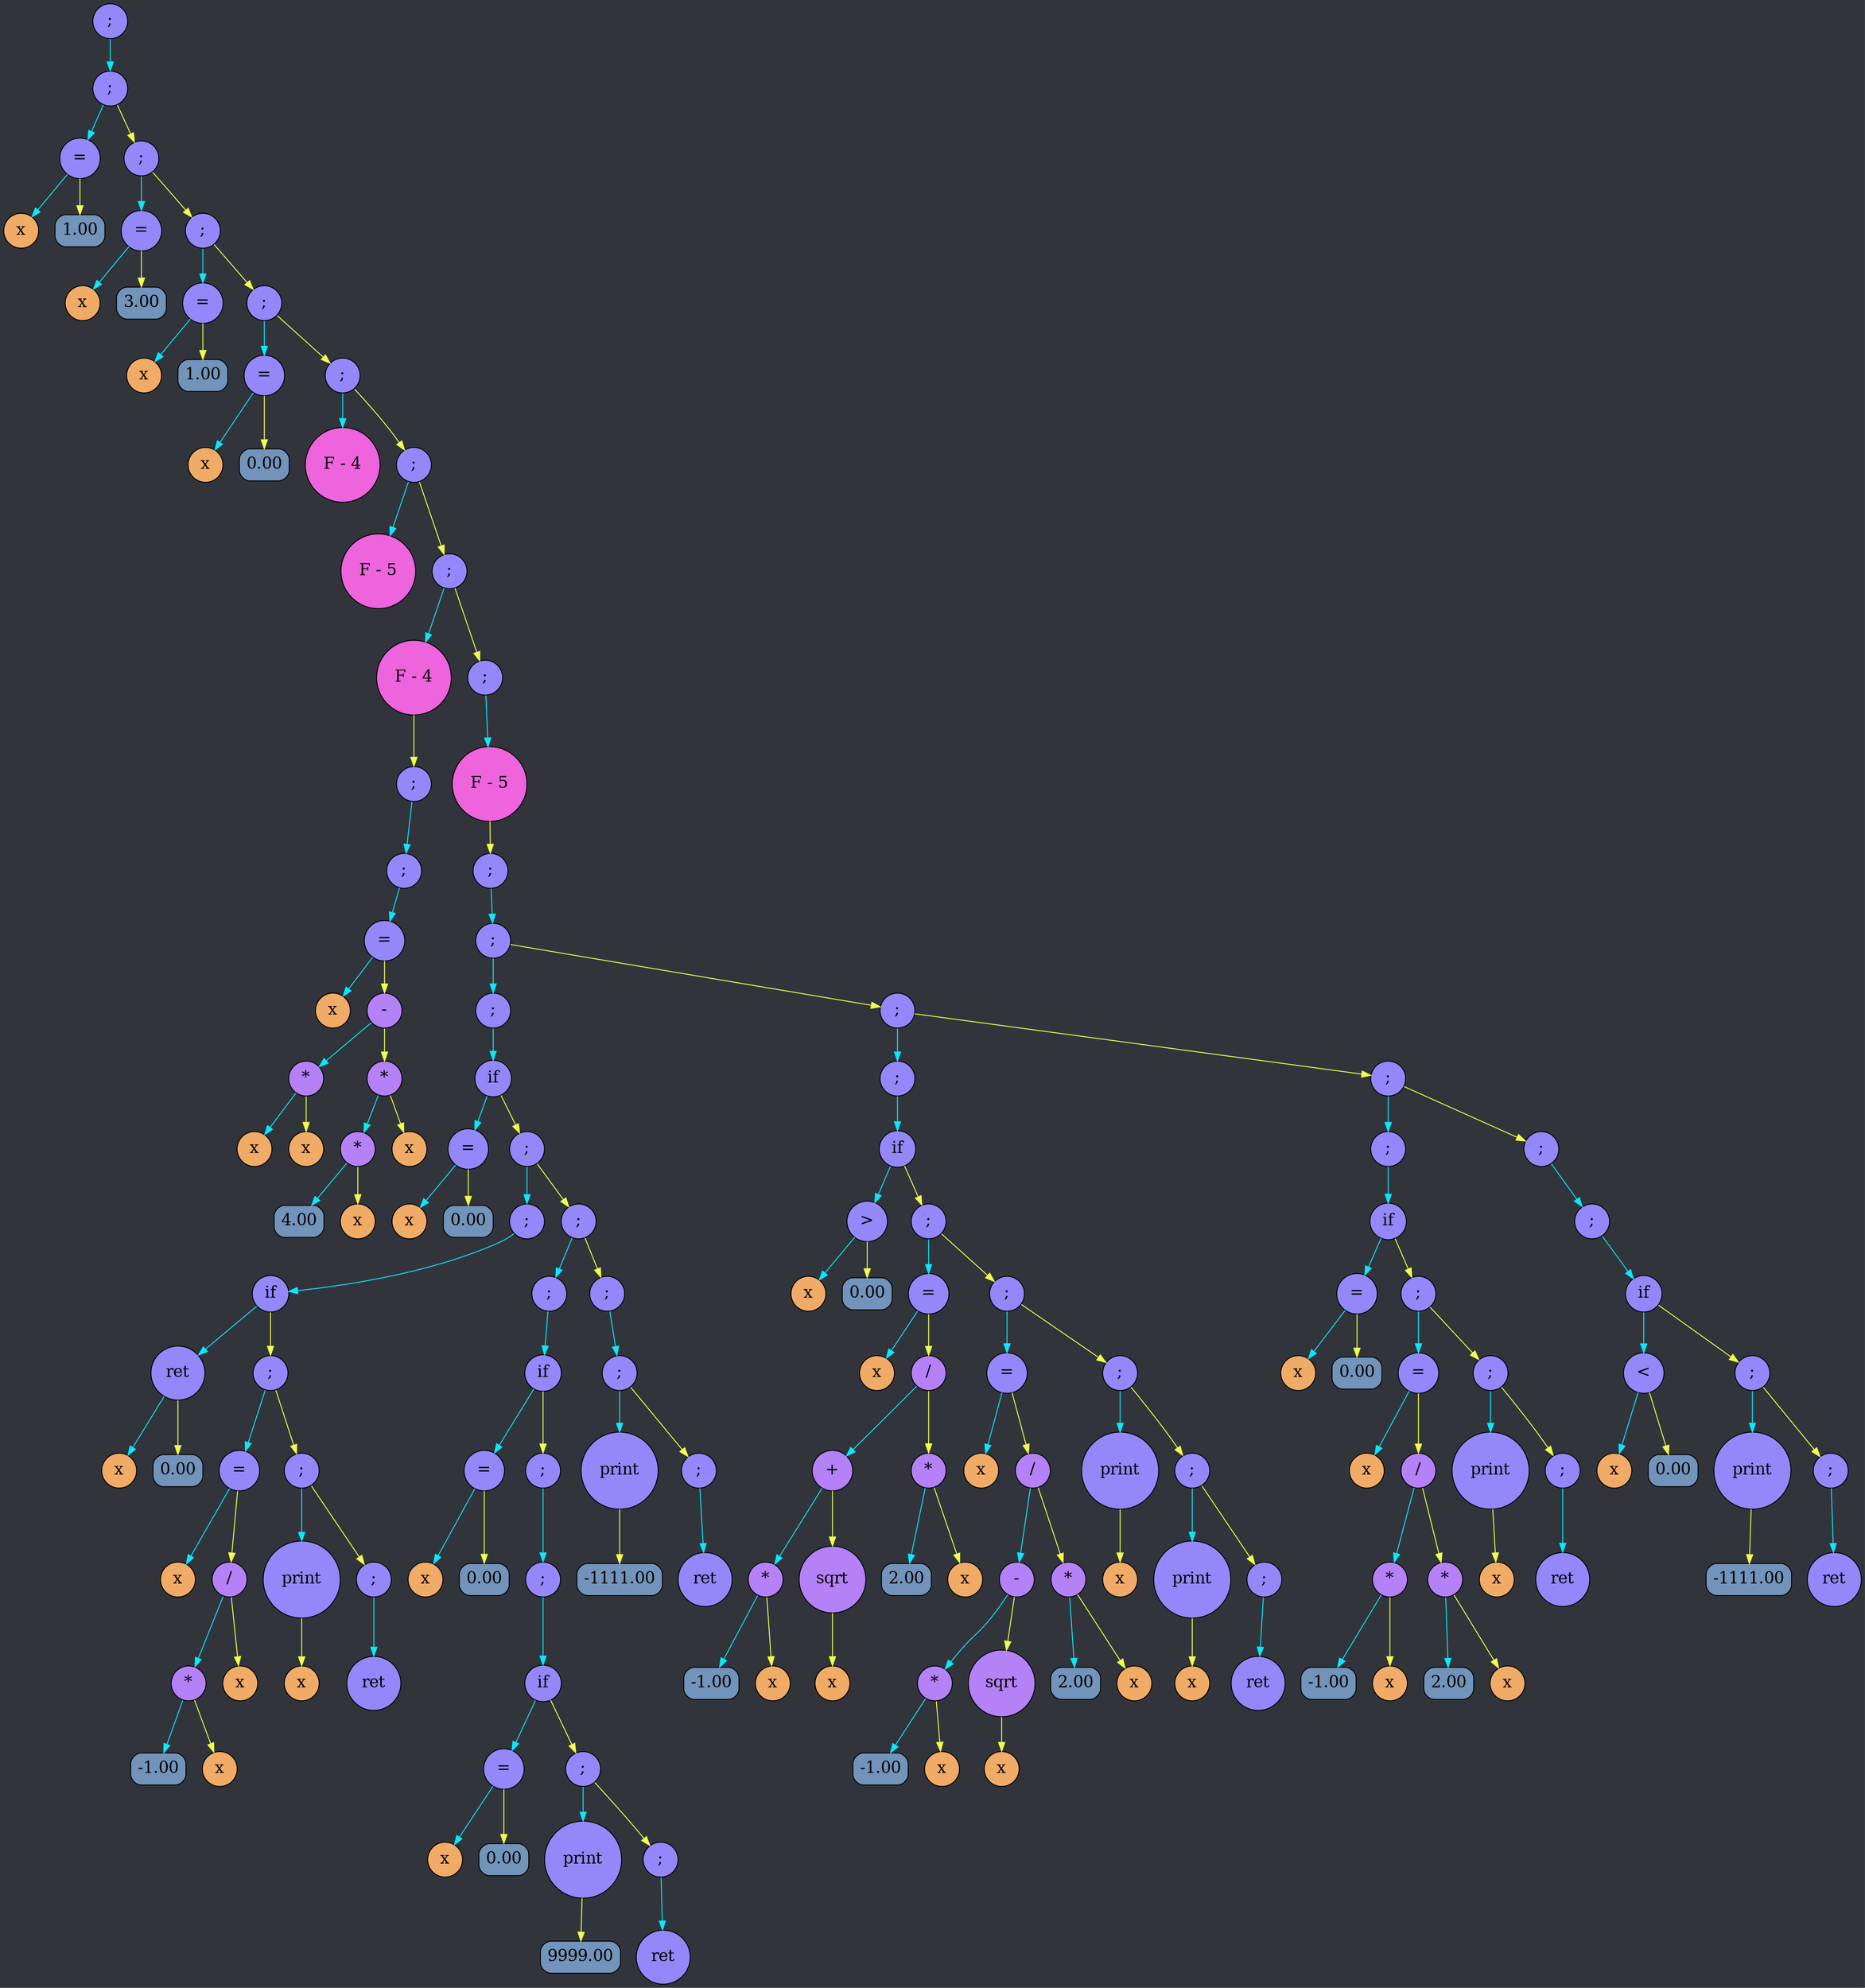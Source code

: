 digraph structs {
	rankdir=HR;
	graph [bgcolor="#31353b"]
	node[color="black",fontsize=18];
	edge[color="darkgreen",fontcolor="blue",fontsize=12,  width=0.4];


	92277328[shape=circle,style=filled, fillcolor="#9487fa", rank = 1,label=";"];
	92277200[shape=circle,style=filled, fillcolor="#9487fa", rank = 2,label=";"];
	92277008[shape=circle,style=filled, fillcolor="#9487fa", rank = 3,label="="];
	92277136[shape=circle,style=filled, fillcolor="#f0ab67", rank = 4,label="x"];
	92277072[shape=Mrecord,style=filled, fillcolor="#7293ba", rank = 5,label="1.00"];
	92276944[shape=circle,style=filled, fillcolor="#9487fa", rank = 4,label=";"];
	92276752[shape=circle,style=filled, fillcolor="#9487fa", rank = 5,label="="];
	92276880[shape=circle,style=filled, fillcolor="#f0ab67", rank = 6,label="x"];
	92276816[shape=Mrecord,style=filled, fillcolor="#7293ba", rank = 7,label="3.00"];
	92276688[shape=circle,style=filled, fillcolor="#9487fa", rank = 6,label=";"];
	92276496[shape=circle,style=filled, fillcolor="#9487fa", rank = 7,label="="];
	92276624[shape=circle,style=filled, fillcolor="#f0ab67", rank = 8,label="x"];
	92276560[shape=Mrecord,style=filled, fillcolor="#7293ba", rank = 9,label="1.00"];
	92276432[shape=circle,style=filled, fillcolor="#9487fa", rank = 8,label=";"];
	92276240[shape=circle,style=filled, fillcolor="#9487fa", rank = 9,label="="];
	92276368[shape=circle,style=filled, fillcolor="#f0ab67", rank = 10,label="x"];
	92276304[shape=Mrecord,style=filled, fillcolor="#7293ba", rank = 11,label="0.00"];
	92276176[shape=circle,style=filled, fillcolor="#9487fa", rank = 10,label=";"];
	92276112[shape=circle,style=filled, fillcolor="#ed64dd", rank = 11,label="F - 4"];
	92276048[shape=circle,style=filled, fillcolor="#9487fa", rank = 12,label=";"];
	92275984[shape=circle,style=filled, fillcolor="#ed64dd", rank = 13,label="F - 5"];
	92275920[shape=circle,style=filled, fillcolor="#9487fa", rank = 14,label=";"];
	92275856[shape=circle,style=filled, fillcolor="#ed64dd", rank = 15,label="F - 4"];
	92275792[shape=circle,style=filled, fillcolor="#9487fa", rank = 16,label=";"];
	92275664[shape=circle,style=filled, fillcolor="#9487fa", rank = 17,label=";"];
	92274960[shape=circle,style=filled, fillcolor="#9487fa", rank = 18,label="="];
	92275600[shape=circle,style=filled, fillcolor="#f0ab67", rank = 19,label="x"];
	92275024[shape=circle,style=filled, fillcolor="#b481f7", rank = 20,label="-"];
	92275408[shape=circle,style=filled, fillcolor="#b481f7", rank = 21,label="*"];
	92275536[shape=circle,style=filled, fillcolor="#f0ab67", rank = 22,label="x"];
	92275472[shape=circle,style=filled, fillcolor="#f0ab67", rank = 23,label="x"];
	92275088[shape=circle,style=filled, fillcolor="#b481f7", rank = 22,label="*"];
	92275216[shape=circle,style=filled, fillcolor="#b481f7", rank = 23,label="*"];
	92275344[shape=Mrecord,style=filled, fillcolor="#7293ba", rank = 24,label="4.00"];
	92275280[shape=circle,style=filled, fillcolor="#f0ab67", rank = 25,label="x"];
	92275152[shape=circle,style=filled, fillcolor="#f0ab67", rank = 24,label="x"];
	92274896[shape=circle,style=filled, fillcolor="#9487fa", rank = 16,label=";"];
	92274832[shape=circle,style=filled, fillcolor="#ed64dd", rank = 17,label="F - 5"];
	92274768[shape=circle,style=filled, fillcolor="#9487fa", rank = 18,label=";"];
	92274704[shape=circle,style=filled, fillcolor="#9487fa", rank = 19,label=";"];
	92282512[shape=circle,style=filled, fillcolor="#9487fa", rank = 20,label=";"];
	92279184[shape=circle,style=filled, fillcolor="#9487fa", rank = 21,label="if"];
	92282320[shape=circle,style=filled, fillcolor="#9487fa", rank = 22,label="="];
	92282448[shape=circle,style=filled, fillcolor="#f0ab67", rank = 23,label="x"];
	92282384[shape=Mrecord,style=filled, fillcolor="#7293ba", rank = 24,label="0.00"];
	92282256[shape=circle,style=filled, fillcolor="#9487fa", rank = 23,label=";"];
	92282128[shape=circle,style=filled, fillcolor="#9487fa", rank = 24,label=";"];
	92280976[shape=circle,style=filled, fillcolor="#9487fa", rank = 25,label="if"];
	92281936[shape=circle,style=filled, fillcolor="#9487fa", rank = 26,label="ret"];
	92282064[shape=circle,style=filled, fillcolor="#f0ab67", rank = 27,label="x"];
	92282000[shape=Mrecord,style=filled, fillcolor="#7293ba", rank = 28,label="0.00"];
	92281808[shape=circle,style=filled, fillcolor="#9487fa", rank = 27,label=";"];
	92281360[shape=circle,style=filled, fillcolor="#9487fa", rank = 28,label="="];
	92281744[shape=circle,style=filled, fillcolor="#f0ab67", rank = 29,label="x"];
	92281424[shape=circle,style=filled, fillcolor="#b481f7", rank = 30,label="/"];
	92281552[shape=circle,style=filled, fillcolor="#b481f7", rank = 31,label="*"];
	92281680[shape=Mrecord,style=filled, fillcolor="#7293ba", rank = 32,label="-1.00"];
	92281616[shape=circle,style=filled, fillcolor="#f0ab67", rank = 33,label="x"];
	92281488[shape=circle,style=filled, fillcolor="#f0ab67", rank = 32,label="x"];
	92281296[shape=circle,style=filled, fillcolor="#9487fa", rank = 29,label=";"];
	92281168[shape=circle,style=filled, fillcolor="#9487fa", rank = 30,label="print"];
	92281232[shape=circle,style=filled, fillcolor="#f0ab67", rank = 31,label="x"];
	92281104[shape=circle,style=filled, fillcolor="#9487fa", rank = 31,label=";"];
	92281040[shape=circle,style=filled, fillcolor="#9487fa", rank = 32,label="ret"];
	92280912[shape=circle,style=filled, fillcolor="#9487fa", rank = 25,label=";"];
	92280784[shape=circle,style=filled, fillcolor="#9487fa", rank = 26,label=";"];
	92279696[shape=circle,style=filled, fillcolor="#9487fa", rank = 27,label="if"];
	92280592[shape=circle,style=filled, fillcolor="#9487fa", rank = 28,label="="];
	92280720[shape=circle,style=filled, fillcolor="#f0ab67", rank = 29,label="x"];
	92280656[shape=Mrecord,style=filled, fillcolor="#7293ba", rank = 30,label="0.00"];
	92280528[shape=circle,style=filled, fillcolor="#9487fa", rank = 29,label=";"];
	92280400[shape=circle,style=filled, fillcolor="#9487fa", rank = 30,label=";"];
	92279760[shape=circle,style=filled, fillcolor="#9487fa", rank = 31,label="if"];
	92280208[shape=circle,style=filled, fillcolor="#9487fa", rank = 32,label="="];
	92280336[shape=circle,style=filled, fillcolor="#f0ab67", rank = 33,label="x"];
	92280272[shape=Mrecord,style=filled, fillcolor="#7293ba", rank = 34,label="0.00"];
	92280080[shape=circle,style=filled, fillcolor="#9487fa", rank = 33,label=";"];
	92279952[shape=circle,style=filled, fillcolor="#9487fa", rank = 34,label="print"];
	92280016[shape=Mrecord,style=filled, fillcolor="#7293ba", rank = 35,label="9999.00"];
	92279888[shape=circle,style=filled, fillcolor="#9487fa", rank = 35,label=";"];
	92279824[shape=circle,style=filled, fillcolor="#9487fa", rank = 36,label="ret"];
	92279632[shape=circle,style=filled, fillcolor="#9487fa", rank = 27,label=";"];
	92279504[shape=circle,style=filled, fillcolor="#9487fa", rank = 28,label=";"];
	92279376[shape=circle,style=filled, fillcolor="#9487fa", rank = 29,label="print"];
	92279440[shape=Mrecord,style=filled, fillcolor="#7293ba", rank = 30,label="-1111.00"];
	92279312[shape=circle,style=filled, fillcolor="#9487fa", rank = 30,label=";"];
	92279248[shape=circle,style=filled, fillcolor="#9487fa", rank = 31,label="ret"];
	92279120[shape=circle,style=filled, fillcolor="#9487fa", rank = 21,label=";"];
	92278992[shape=circle,style=filled, fillcolor="#9487fa", rank = 22,label=";"];
	92284432[shape=circle,style=filled, fillcolor="#9487fa", rank = 23,label="if"];
	92278800[shape=circle,style=filled, fillcolor="#9487fa", rank = 24,label=">"];
	92278928[shape=circle,style=filled, fillcolor="#f0ab67", rank = 25,label="x"];
	92278864[shape=Mrecord,style=filled, fillcolor="#7293ba", rank = 26,label="0.00"];
	92278672[shape=circle,style=filled, fillcolor="#9487fa", rank = 25,label=";"];
	92285840[shape=circle,style=filled, fillcolor="#9487fa", rank = 26,label="="];
	92286544[shape=circle,style=filled, fillcolor="#f0ab67", rank = 27,label="x"];
	92285904[shape=circle,style=filled, fillcolor="#b481f7", rank = 28,label="/"];
	92286160[shape=circle,style=filled, fillcolor="#b481f7", rank = 29,label="+"];
	92286352[shape=circle,style=filled, fillcolor="#b481f7", rank = 30,label="*"];
	92286480[shape=Mrecord,style=filled, fillcolor="#7293ba", rank = 31,label="-1.00"];
	92286416[shape=circle,style=filled, fillcolor="#f0ab67", rank = 32,label="x"];
	92286224[shape=circle,style=filled, fillcolor="#b481f7", rank = 31,label="sqrt"];
	92286288[shape=circle,style=filled, fillcolor="#f0ab67", rank = 32,label="x"];
	92285968[shape=circle,style=filled, fillcolor="#b481f7", rank = 30,label="*"];
	92286096[shape=Mrecord,style=filled, fillcolor="#7293ba", rank = 31,label="2.00"];
	92286032[shape=circle,style=filled, fillcolor="#f0ab67", rank = 32,label="x"];
	92285776[shape=circle,style=filled, fillcolor="#9487fa", rank = 27,label=";"];
	92285008[shape=circle,style=filled, fillcolor="#9487fa", rank = 28,label="="];
	92285712[shape=circle,style=filled, fillcolor="#f0ab67", rank = 29,label="x"];
	92285072[shape=circle,style=filled, fillcolor="#b481f7", rank = 30,label="/"];
	92285328[shape=circle,style=filled, fillcolor="#b481f7", rank = 31,label="-"];
	92285520[shape=circle,style=filled, fillcolor="#b481f7", rank = 32,label="*"];
	92285648[shape=Mrecord,style=filled, fillcolor="#7293ba", rank = 33,label="-1.00"];
	92285584[shape=circle,style=filled, fillcolor="#f0ab67", rank = 34,label="x"];
	92285392[shape=circle,style=filled, fillcolor="#b481f7", rank = 33,label="sqrt"];
	92285456[shape=circle,style=filled, fillcolor="#f0ab67", rank = 34,label="x"];
	92285136[shape=circle,style=filled, fillcolor="#b481f7", rank = 32,label="*"];
	92285264[shape=Mrecord,style=filled, fillcolor="#7293ba", rank = 33,label="2.00"];
	92285200[shape=circle,style=filled, fillcolor="#f0ab67", rank = 34,label="x"];
	92284944[shape=circle,style=filled, fillcolor="#9487fa", rank = 29,label=";"];
	92284816[shape=circle,style=filled, fillcolor="#9487fa", rank = 30,label="print"];
	92284880[shape=circle,style=filled, fillcolor="#f0ab67", rank = 31,label="x"];
	92284752[shape=circle,style=filled, fillcolor="#9487fa", rank = 31,label=";"];
	92284624[shape=circle,style=filled, fillcolor="#9487fa", rank = 32,label="print"];
	92284688[shape=circle,style=filled, fillcolor="#f0ab67", rank = 33,label="x"];
	92284560[shape=circle,style=filled, fillcolor="#9487fa", rank = 33,label=";"];
	92284496[shape=circle,style=filled, fillcolor="#9487fa", rank = 34,label="ret"];
	92284368[shape=circle,style=filled, fillcolor="#9487fa", rank = 23,label=";"];
	92284240[shape=circle,style=filled, fillcolor="#9487fa", rank = 24,label=";"];
	92282960[shape=circle,style=filled, fillcolor="#9487fa", rank = 25,label="if"];
	92284048[shape=circle,style=filled, fillcolor="#9487fa", rank = 26,label="="];
	92284176[shape=circle,style=filled, fillcolor="#f0ab67", rank = 27,label="x"];
	92284112[shape=Mrecord,style=filled, fillcolor="#7293ba", rank = 28,label="0.00"];
	92283920[shape=circle,style=filled, fillcolor="#9487fa", rank = 27,label=";"];
	92283344[shape=circle,style=filled, fillcolor="#9487fa", rank = 28,label="="];
	92283856[shape=circle,style=filled, fillcolor="#f0ab67", rank = 29,label="x"];
	92283408[shape=circle,style=filled, fillcolor="#b481f7", rank = 30,label="/"];
	92283664[shape=circle,style=filled, fillcolor="#b481f7", rank = 31,label="*"];
	92283792[shape=Mrecord,style=filled, fillcolor="#7293ba", rank = 32,label="-1.00"];
	92283728[shape=circle,style=filled, fillcolor="#f0ab67", rank = 33,label="x"];
	92283472[shape=circle,style=filled, fillcolor="#b481f7", rank = 32,label="*"];
	92283600[shape=Mrecord,style=filled, fillcolor="#7293ba", rank = 33,label="2.00"];
	92283536[shape=circle,style=filled, fillcolor="#f0ab67", rank = 34,label="x"];
	92283280[shape=circle,style=filled, fillcolor="#9487fa", rank = 29,label=";"];
	92283152[shape=circle,style=filled, fillcolor="#9487fa", rank = 30,label="print"];
	92283216[shape=circle,style=filled, fillcolor="#f0ab67", rank = 31,label="x"];
	92283088[shape=circle,style=filled, fillcolor="#9487fa", rank = 31,label=";"];
	92283024[shape=circle,style=filled, fillcolor="#9487fa", rank = 32,label="ret"];
	92282896[shape=circle,style=filled, fillcolor="#9487fa", rank = 25,label=";"];
	92282768[shape=circle,style=filled, fillcolor="#9487fa", rank = 26,label=";"];
	92290064[shape=circle,style=filled, fillcolor="#9487fa", rank = 27,label="if"];
	92290512[shape=circle,style=filled, fillcolor="#9487fa", rank = 28,label="<"];
	92282704[shape=circle,style=filled, fillcolor="#f0ab67", rank = 29,label="x"];
	92282640[shape=Mrecord,style=filled, fillcolor="#7293ba", rank = 30,label="0.00"];
	92290384[shape=circle,style=filled, fillcolor="#9487fa", rank = 29,label=";"];
	92290256[shape=circle,style=filled, fillcolor="#9487fa", rank = 30,label="print"];
	92290320[shape=Mrecord,style=filled, fillcolor="#7293ba", rank = 31,label="-1111.00"];
	92290192[shape=circle,style=filled, fillcolor="#9487fa", rank = 31,label=";"];
	92290128[shape=circle,style=filled, fillcolor="#9487fa", rank = 32,label="ret"];




	92277328->92277200 [color = "#0ae7ff"];
	92277200->92277008 [color = "#0ae7ff"];
	92277008->92277136 [color = "#0ae7ff"];
	92277008->92277072 [color = "#f0ff4f"];
	92277200->92276944 [color = "#f0ff4f"];
	92276944->92276752 [color = "#0ae7ff"];
	92276752->92276880 [color = "#0ae7ff"];
	92276752->92276816 [color = "#f0ff4f"];
	92276944->92276688 [color = "#f0ff4f"];
	92276688->92276496 [color = "#0ae7ff"];
	92276496->92276624 [color = "#0ae7ff"];
	92276496->92276560 [color = "#f0ff4f"];
	92276688->92276432 [color = "#f0ff4f"];
	92276432->92276240 [color = "#0ae7ff"];
	92276240->92276368 [color = "#0ae7ff"];
	92276240->92276304 [color = "#f0ff4f"];
	92276432->92276176 [color = "#f0ff4f"];
	92276176->92276112 [color = "#0ae7ff"];
	92276176->92276048 [color = "#f0ff4f"];
	92276048->92275984 [color = "#0ae7ff"];
	92276048->92275920 [color = "#f0ff4f"];
	92275920->92275856 [color = "#0ae7ff"];
	92275856->92275792 [color = "#f0ff4f"];
	92275792->92275664 [color = "#0ae7ff"];
	92275664->92274960 [color = "#0ae7ff"];
	92274960->92275600 [color = "#0ae7ff"];
	92274960->92275024 [color = "#f0ff4f"];
	92275024->92275408 [color = "#0ae7ff"];
	92275408->92275536 [color = "#0ae7ff"];
	92275408->92275472 [color = "#f0ff4f"];
	92275024->92275088 [color = "#f0ff4f"];
	92275088->92275216 [color = "#0ae7ff"];
	92275216->92275344 [color = "#0ae7ff"];
	92275216->92275280 [color = "#f0ff4f"];
	92275088->92275152 [color = "#f0ff4f"];
	92275920->92274896 [color = "#f0ff4f"];
	92274896->92274832 [color = "#0ae7ff"];
	92274832->92274768 [color = "#f0ff4f"];
	92274768->92274704 [color = "#0ae7ff"];
	92274704->92282512 [color = "#0ae7ff"];
	92282512->92279184 [color = "#0ae7ff"];
	92279184->92282320 [color = "#0ae7ff"];
	92282320->92282448 [color = "#0ae7ff"];
	92282320->92282384 [color = "#f0ff4f"];
	92279184->92282256 [color = "#f0ff4f"];
	92282256->92282128 [color = "#0ae7ff"];
	92282128->92280976 [color = "#0ae7ff"];
	92280976->92281936 [color = "#0ae7ff"];
	92281936->92282064 [color = "#0ae7ff"];
	92281936->92282000 [color = "#f0ff4f"];
	92280976->92281808 [color = "#f0ff4f"];
	92281808->92281360 [color = "#0ae7ff"];
	92281360->92281744 [color = "#0ae7ff"];
	92281360->92281424 [color = "#f0ff4f"];
	92281424->92281552 [color = "#0ae7ff"];
	92281552->92281680 [color = "#0ae7ff"];
	92281552->92281616 [color = "#f0ff4f"];
	92281424->92281488 [color = "#f0ff4f"];
	92281808->92281296 [color = "#f0ff4f"];
	92281296->92281168 [color = "#0ae7ff"];
	92281168->92281232 [color = "#f0ff4f"];
	92281296->92281104 [color = "#f0ff4f"];
	92281104->92281040 [color = "#0ae7ff"];
	92282256->92280912 [color = "#f0ff4f"];
	92280912->92280784 [color = "#0ae7ff"];
	92280784->92279696 [color = "#0ae7ff"];
	92279696->92280592 [color = "#0ae7ff"];
	92280592->92280720 [color = "#0ae7ff"];
	92280592->92280656 [color = "#f0ff4f"];
	92279696->92280528 [color = "#f0ff4f"];
	92280528->92280400 [color = "#0ae7ff"];
	92280400->92279760 [color = "#0ae7ff"];
	92279760->92280208 [color = "#0ae7ff"];
	92280208->92280336 [color = "#0ae7ff"];
	92280208->92280272 [color = "#f0ff4f"];
	92279760->92280080 [color = "#f0ff4f"];
	92280080->92279952 [color = "#0ae7ff"];
	92279952->92280016 [color = "#f0ff4f"];
	92280080->92279888 [color = "#f0ff4f"];
	92279888->92279824 [color = "#0ae7ff"];
	92280912->92279632 [color = "#f0ff4f"];
	92279632->92279504 [color = "#0ae7ff"];
	92279504->92279376 [color = "#0ae7ff"];
	92279376->92279440 [color = "#f0ff4f"];
	92279504->92279312 [color = "#f0ff4f"];
	92279312->92279248 [color = "#0ae7ff"];
	92274704->92279120 [color = "#f0ff4f"];
	92279120->92278992 [color = "#0ae7ff"];
	92278992->92284432 [color = "#0ae7ff"];
	92284432->92278800 [color = "#0ae7ff"];
	92278800->92278928 [color = "#0ae7ff"];
	92278800->92278864 [color = "#f0ff4f"];
	92284432->92278672 [color = "#f0ff4f"];
	92278672->92285840 [color = "#0ae7ff"];
	92285840->92286544 [color = "#0ae7ff"];
	92285840->92285904 [color = "#f0ff4f"];
	92285904->92286160 [color = "#0ae7ff"];
	92286160->92286352 [color = "#0ae7ff"];
	92286352->92286480 [color = "#0ae7ff"];
	92286352->92286416 [color = "#f0ff4f"];
	92286160->92286224 [color = "#f0ff4f"];
	92286224->92286288 [color = "#f0ff4f"];
	92285904->92285968 [color = "#f0ff4f"];
	92285968->92286096 [color = "#0ae7ff"];
	92285968->92286032 [color = "#f0ff4f"];
	92278672->92285776 [color = "#f0ff4f"];
	92285776->92285008 [color = "#0ae7ff"];
	92285008->92285712 [color = "#0ae7ff"];
	92285008->92285072 [color = "#f0ff4f"];
	92285072->92285328 [color = "#0ae7ff"];
	92285328->92285520 [color = "#0ae7ff"];
	92285520->92285648 [color = "#0ae7ff"];
	92285520->92285584 [color = "#f0ff4f"];
	92285328->92285392 [color = "#f0ff4f"];
	92285392->92285456 [color = "#f0ff4f"];
	92285072->92285136 [color = "#f0ff4f"];
	92285136->92285264 [color = "#0ae7ff"];
	92285136->92285200 [color = "#f0ff4f"];
	92285776->92284944 [color = "#f0ff4f"];
	92284944->92284816 [color = "#0ae7ff"];
	92284816->92284880 [color = "#f0ff4f"];
	92284944->92284752 [color = "#f0ff4f"];
	92284752->92284624 [color = "#0ae7ff"];
	92284624->92284688 [color = "#f0ff4f"];
	92284752->92284560 [color = "#f0ff4f"];
	92284560->92284496 [color = "#0ae7ff"];
	92279120->92284368 [color = "#f0ff4f"];
	92284368->92284240 [color = "#0ae7ff"];
	92284240->92282960 [color = "#0ae7ff"];
	92282960->92284048 [color = "#0ae7ff"];
	92284048->92284176 [color = "#0ae7ff"];
	92284048->92284112 [color = "#f0ff4f"];
	92282960->92283920 [color = "#f0ff4f"];
	92283920->92283344 [color = "#0ae7ff"];
	92283344->92283856 [color = "#0ae7ff"];
	92283344->92283408 [color = "#f0ff4f"];
	92283408->92283664 [color = "#0ae7ff"];
	92283664->92283792 [color = "#0ae7ff"];
	92283664->92283728 [color = "#f0ff4f"];
	92283408->92283472 [color = "#f0ff4f"];
	92283472->92283600 [color = "#0ae7ff"];
	92283472->92283536 [color = "#f0ff4f"];
	92283920->92283280 [color = "#f0ff4f"];
	92283280->92283152 [color = "#0ae7ff"];
	92283152->92283216 [color = "#f0ff4f"];
	92283280->92283088 [color = "#f0ff4f"];
	92283088->92283024 [color = "#0ae7ff"];
	92284368->92282896 [color = "#f0ff4f"];
	92282896->92282768 [color = "#0ae7ff"];
	92282768->92290064 [color = "#0ae7ff"];
	92290064->92290512 [color = "#0ae7ff"];
	92290512->92282704 [color = "#0ae7ff"];
	92290512->92282640 [color = "#f0ff4f"];
	92290064->92290384 [color = "#f0ff4f"];
	92290384->92290256 [color = "#0ae7ff"];
	92290256->92290320 [color = "#f0ff4f"];
	92290384->92290192 [color = "#f0ff4f"];
	92290192->92290128 [color = "#0ae7ff"];



}